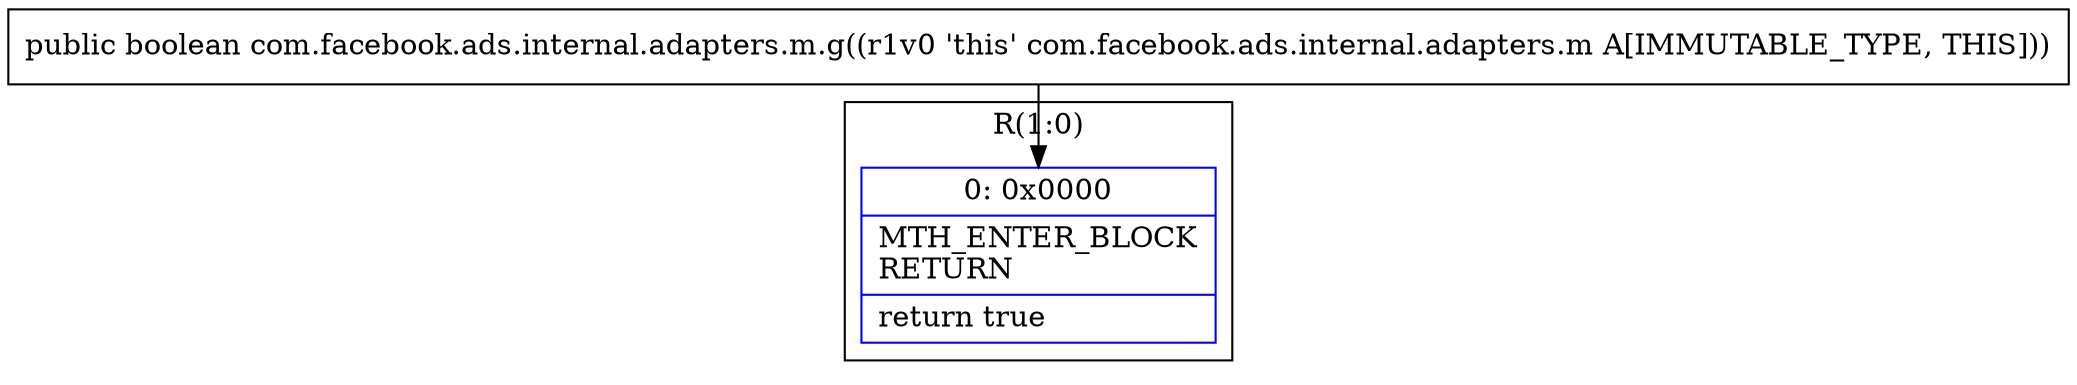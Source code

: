 digraph "CFG forcom.facebook.ads.internal.adapters.m.g()Z" {
subgraph cluster_Region_811960173 {
label = "R(1:0)";
node [shape=record,color=blue];
Node_0 [shape=record,label="{0\:\ 0x0000|MTH_ENTER_BLOCK\lRETURN\l|return true\l}"];
}
MethodNode[shape=record,label="{public boolean com.facebook.ads.internal.adapters.m.g((r1v0 'this' com.facebook.ads.internal.adapters.m A[IMMUTABLE_TYPE, THIS])) }"];
MethodNode -> Node_0;
}

